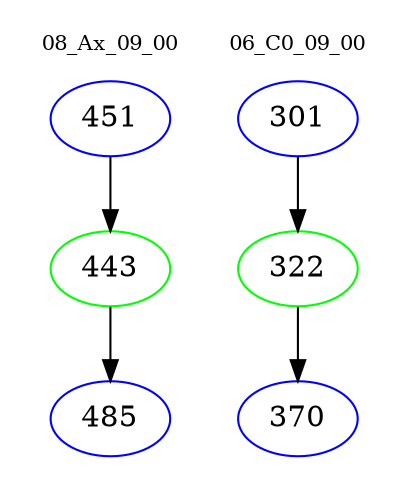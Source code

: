 digraph{
subgraph cluster_0 {
color = white
label = "08_Ax_09_00";
fontsize=10;
T0_451 [label="451", color="blue"]
T0_451 -> T0_443 [color="black"]
T0_443 [label="443", color="green"]
T0_443 -> T0_485 [color="black"]
T0_485 [label="485", color="blue"]
}
subgraph cluster_1 {
color = white
label = "06_C0_09_00";
fontsize=10;
T1_301 [label="301", color="blue"]
T1_301 -> T1_322 [color="black"]
T1_322 [label="322", color="green"]
T1_322 -> T1_370 [color="black"]
T1_370 [label="370", color="blue"]
}
}
